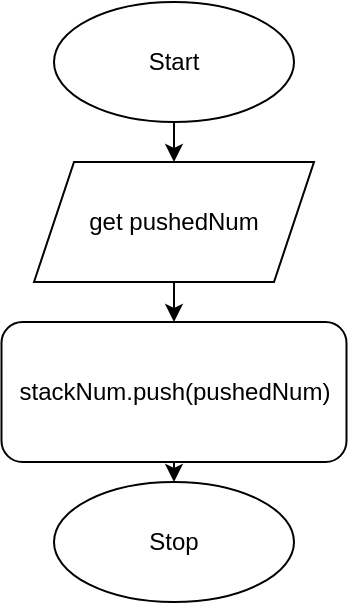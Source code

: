<mxfile>
    <diagram id="bVoswQC8T6PlKmy4Bn8u" name="Page-1">
        <mxGraphModel dx="661" dy="561" grid="1" gridSize="10" guides="1" tooltips="1" connect="1" arrows="1" fold="1" page="1" pageScale="1" pageWidth="827" pageHeight="1169" math="0" shadow="0">
            <root>
                <mxCell id="0"/>
                <mxCell id="1" parent="0"/>
                <mxCell id="286" value="" style="edgeStyle=none;html=1;" parent="1" source="287" target="291" edge="1">
                    <mxGeometry relative="1" as="geometry"/>
                </mxCell>
                <mxCell id="287" value="Start" style="ellipse;whiteSpace=wrap;html=1;" parent="1" vertex="1">
                    <mxGeometry x="115" y="140" width="120" height="60" as="geometry"/>
                </mxCell>
                <mxCell id="311" value="" style="edgeStyle=none;html=1;" edge="1" parent="1" source="291" target="298">
                    <mxGeometry relative="1" as="geometry"/>
                </mxCell>
                <mxCell id="291" value="get pushedNum" style="shape=parallelogram;perimeter=parallelogramPerimeter;whiteSpace=wrap;html=1;fixedSize=1;" parent="1" vertex="1">
                    <mxGeometry x="105" y="220" width="140" height="60" as="geometry"/>
                </mxCell>
                <mxCell id="296" value="Stop" style="ellipse;whiteSpace=wrap;html=1;" parent="1" vertex="1">
                    <mxGeometry x="115" y="380" width="120" height="60" as="geometry"/>
                </mxCell>
                <mxCell id="312" style="edgeStyle=none;html=1;entryX=0.5;entryY=0;entryDx=0;entryDy=0;" edge="1" parent="1" source="298" target="296">
                    <mxGeometry relative="1" as="geometry"/>
                </mxCell>
                <mxCell id="298" value="stackNum.push(pushedNum)" style="rounded=1;whiteSpace=wrap;html=1;" parent="1" vertex="1">
                    <mxGeometry x="88.75" y="300" width="172.5" height="70" as="geometry"/>
                </mxCell>
            </root>
        </mxGraphModel>
    </diagram>
</mxfile>